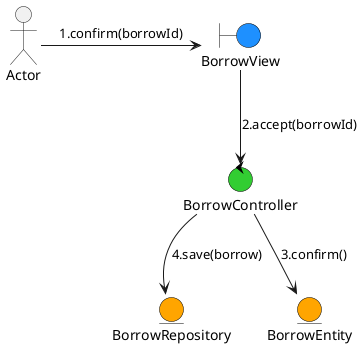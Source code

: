 @startuml ConfirmBorrow

skinparam boundary {
  backgroundColor DodgerBlue
  borderColor black
}

skinparam control {
  backgroundColor LimeGreen
  borderColor black
}

skinparam entity {
  backgroundColor Orange
  borderColor black
}

actor Actor
boundary BorrowView
control BorrowController
entity BorrowRepository
entity BorrowEntity

Actor -right-> (BorrowView) : 1.confirm(borrowId)
(BorrowView) --> (BorrowController) : 2.accept(borrowId)
(BorrowController) --> (BorrowEntity) : 3.confirm()
(BorrowController) --> (BorrowRepository) : 4.save(borrow)

@enduml
